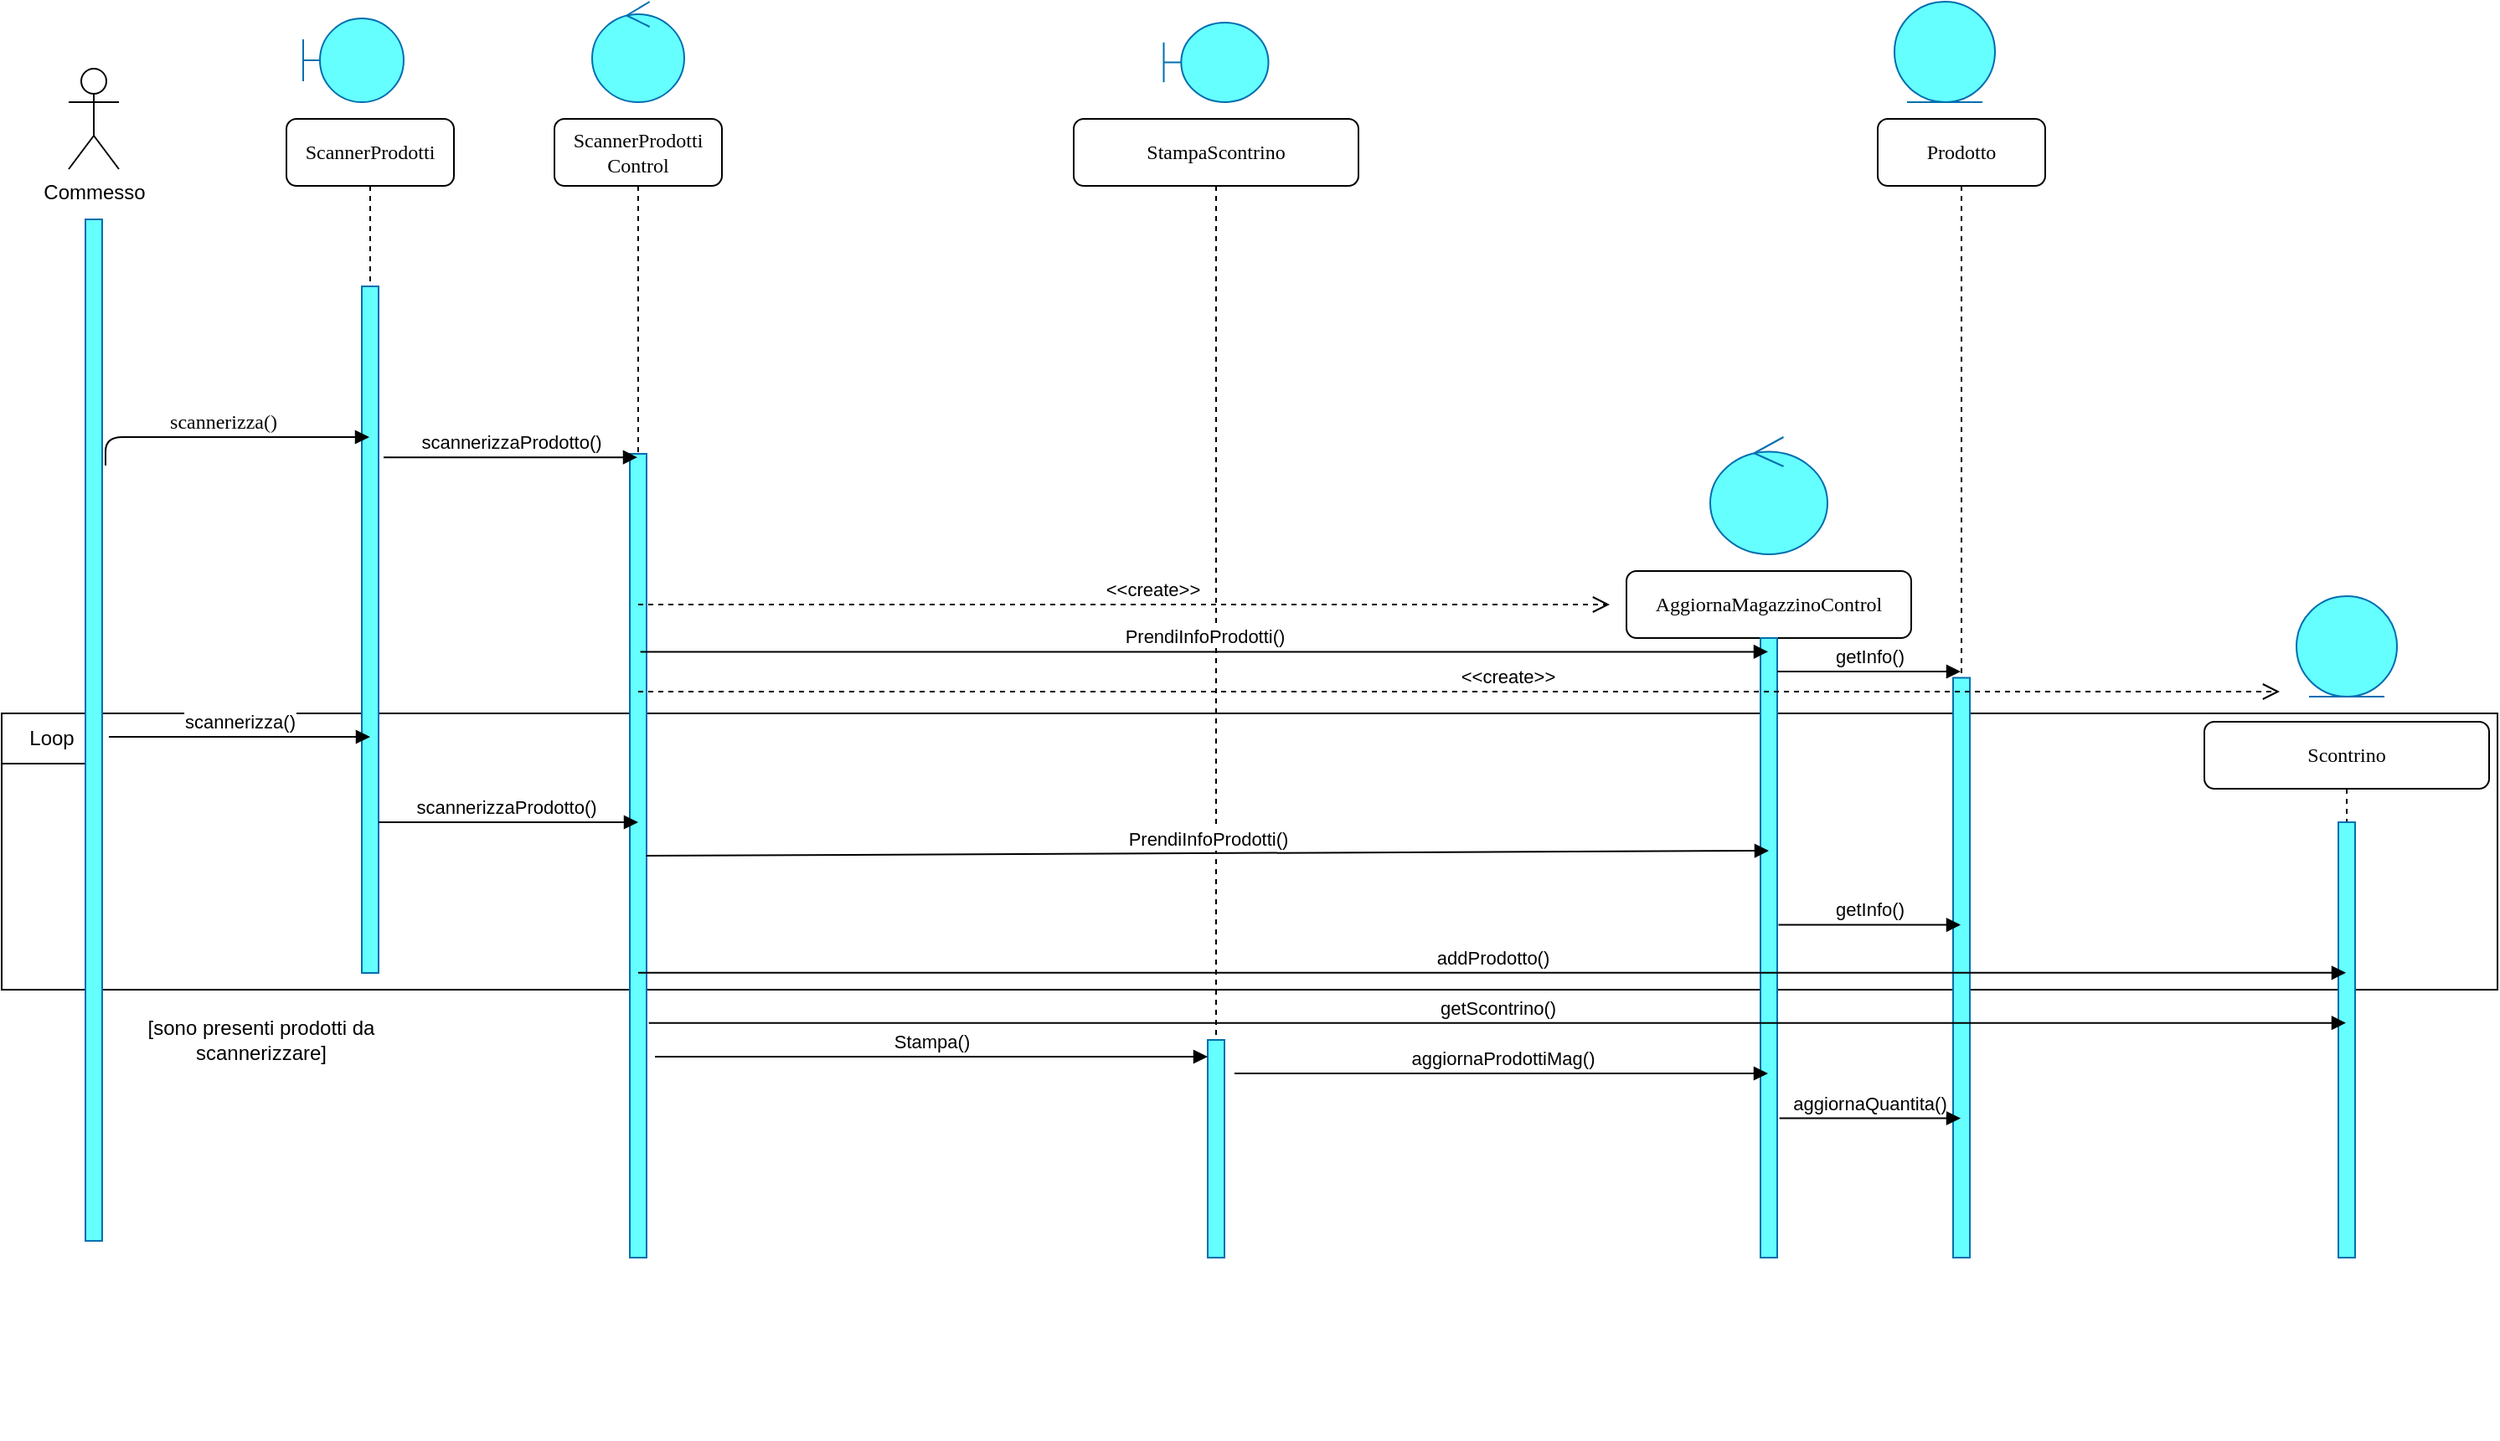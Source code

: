 <mxfile version="13.10.4" type="device"><diagram name="Page-1" id="13e1069c-82ec-6db2-03f1-153e76fe0fe0"><mxGraphModel dx="868" dy="444" grid="1" gridSize="10" guides="1" tooltips="1" connect="1" arrows="1" fold="1" page="1" pageScale="1" pageWidth="1100" pageHeight="850" background="#ffffff" math="0" shadow="0"><root><mxCell id="0"/><mxCell id="1" parent="0"/><mxCell id="zQcB3RNShXDPIGCvcEXA-2" value="Loop" style="shape=umlFrame;whiteSpace=wrap;html=1;" parent="1" vertex="1"><mxGeometry x="70" y="435" width="1490" height="165" as="geometry"/></mxCell><mxCell id="7baba1c4bc27f4b0-2" value="ScannerProdotti" style="shape=umlLifeline;perimeter=lifelinePerimeter;whiteSpace=wrap;html=1;container=1;collapsible=0;recursiveResize=0;outlineConnect=0;rounded=1;shadow=0;comic=0;labelBackgroundColor=none;strokeWidth=1;fontFamily=Verdana;fontSize=12;align=center;" parent="1" vertex="1"><mxGeometry x="240" y="80" width="100" height="510" as="geometry"/></mxCell><mxCell id="7baba1c4bc27f4b0-10" value="" style="html=1;points=[];perimeter=orthogonalPerimeter;rounded=0;shadow=0;comic=0;labelBackgroundColor=none;strokeWidth=1;fontFamily=Verdana;fontSize=12;align=center;strokeColor=#006EAF;fontColor=#ffffff;fillColor=#66FFFF;" parent="7baba1c4bc27f4b0-2" vertex="1"><mxGeometry x="45" y="100" width="10" height="410" as="geometry"/></mxCell><mxCell id="sH8My4Nuk2cVDS_fJ5RP-1" value="Commesso" style="shape=umlActor;verticalLabelPosition=bottom;verticalAlign=top;html=1;outlineConnect=0;" parent="1" vertex="1"><mxGeometry x="110" y="50" width="30" height="60" as="geometry"/></mxCell><mxCell id="sH8My4Nuk2cVDS_fJ5RP-3" value="" style="html=1;points=[];perimeter=orthogonalPerimeter;rounded=0;shadow=0;comic=0;labelBackgroundColor=none;strokeWidth=1;fontFamily=Verdana;fontSize=12;align=center;strokeColor=#006EAF;fontColor=#ffffff;fillColor=#66FFFF;" parent="1" vertex="1"><mxGeometry x="120" y="140" width="10" height="610" as="geometry"/></mxCell><mxCell id="sH8My4Nuk2cVDS_fJ5RP-10" value="ScannerProdotti&lt;br&gt;Control" style="shape=umlLifeline;perimeter=lifelinePerimeter;whiteSpace=wrap;html=1;container=1;collapsible=0;recursiveResize=0;outlineConnect=0;rounded=1;shadow=0;comic=0;labelBackgroundColor=none;strokeWidth=1;fontFamily=Verdana;fontSize=12;align=center;" parent="1" vertex="1"><mxGeometry x="400" y="80" width="100" height="680" as="geometry"/></mxCell><mxCell id="sH8My4Nuk2cVDS_fJ5RP-11" value="" style="html=1;points=[];perimeter=orthogonalPerimeter;rounded=0;shadow=0;comic=0;labelBackgroundColor=none;strokeWidth=1;fontFamily=Verdana;fontSize=12;align=center;strokeColor=#006EAF;fontColor=#ffffff;fillColor=#66FFFF;" parent="sH8My4Nuk2cVDS_fJ5RP-10" vertex="1"><mxGeometry x="45" y="200" width="10" height="480" as="geometry"/></mxCell><mxCell id="sH8My4Nuk2cVDS_fJ5RP-13" value="scannerizza()" style="html=1;verticalAlign=bottom;endArrow=block;labelBackgroundColor=none;fontFamily=Verdana;fontSize=12;edgeStyle=elbowEdgeStyle;elbow=vertical;exitX=1.2;exitY=0.241;exitDx=0;exitDy=0;exitPerimeter=0;" parent="1" source="sH8My4Nuk2cVDS_fJ5RP-3" target="7baba1c4bc27f4b0-2" edge="1"><mxGeometry relative="1" as="geometry"><mxPoint x="175" y="270" as="sourcePoint"/><mxPoint x="260" y="271" as="targetPoint"/><Array as="points"><mxPoint x="130" y="270"/></Array></mxGeometry></mxCell><mxCell id="sH8My4Nuk2cVDS_fJ5RP-15" value="scannerizzaProdotto()" style="html=1;verticalAlign=bottom;endArrow=block;exitX=1.3;exitY=0.249;exitDx=0;exitDy=0;exitPerimeter=0;" parent="1" source="7baba1c4bc27f4b0-10" target="sH8My4Nuk2cVDS_fJ5RP-10" edge="1"><mxGeometry width="80" relative="1" as="geometry"><mxPoint x="340" y="290" as="sourcePoint"/><mxPoint x="420" y="290" as="targetPoint"/></mxGeometry></mxCell><mxCell id="sH8My4Nuk2cVDS_fJ5RP-18" value="Scontrino" style="shape=umlLifeline;perimeter=lifelinePerimeter;whiteSpace=wrap;html=1;container=1;collapsible=0;recursiveResize=0;outlineConnect=0;rounded=1;shadow=0;comic=0;labelBackgroundColor=none;strokeWidth=1;fontFamily=Verdana;fontSize=12;align=center;" parent="1" vertex="1"><mxGeometry x="1385" y="440" width="170" height="320" as="geometry"/></mxCell><mxCell id="sH8My4Nuk2cVDS_fJ5RP-19" value="" style="html=1;points=[];perimeter=orthogonalPerimeter;rounded=0;shadow=0;comic=0;labelBackgroundColor=none;strokeWidth=1;fontFamily=Verdana;fontSize=12;align=center;strokeColor=#006EAF;fontColor=#ffffff;fillColor=#66FFFF;" parent="sH8My4Nuk2cVDS_fJ5RP-18" vertex="1"><mxGeometry x="80" y="60" width="10" height="260" as="geometry"/></mxCell><mxCell id="sH8My4Nuk2cVDS_fJ5RP-26" value="scannerizzaProdotto()" style="html=1;verticalAlign=bottom;endArrow=block;" parent="1" source="7baba1c4bc27f4b0-10" edge="1"><mxGeometry x="-0.029" width="80" relative="1" as="geometry"><mxPoint x="350" y="510" as="sourcePoint"/><mxPoint x="450" y="500" as="targetPoint"/><mxPoint as="offset"/></mxGeometry></mxCell><mxCell id="sH8My4Nuk2cVDS_fJ5RP-35" value="StampaScontrino" style="shape=umlLifeline;perimeter=lifelinePerimeter;whiteSpace=wrap;html=1;container=1;collapsible=0;recursiveResize=0;outlineConnect=0;rounded=1;shadow=0;comic=0;labelBackgroundColor=none;strokeWidth=1;fontFamily=Verdana;fontSize=12;align=center;" parent="1" vertex="1"><mxGeometry x="710" y="80" width="170" height="680" as="geometry"/></mxCell><mxCell id="sH8My4Nuk2cVDS_fJ5RP-36" value="" style="html=1;points=[];perimeter=orthogonalPerimeter;rounded=0;shadow=0;comic=0;labelBackgroundColor=none;strokeWidth=1;fontFamily=Verdana;fontSize=12;align=center;strokeColor=#006EAF;fontColor=#ffffff;fillColor=#66FFFF;" parent="sH8My4Nuk2cVDS_fJ5RP-35" vertex="1"><mxGeometry x="80" y="550" width="10" height="130" as="geometry"/></mxCell><mxCell id="sH8My4Nuk2cVDS_fJ5RP-38" style="edgeStyle=orthogonalEdgeStyle;rounded=0;orthogonalLoop=1;jettySize=auto;html=1;exitX=0.5;exitY=1;exitDx=0;exitDy=0;" parent="1" edge="1"><mxGeometry relative="1" as="geometry"><mxPoint x="845" y="860" as="sourcePoint"/><mxPoint x="845" y="860" as="targetPoint"/></mxGeometry></mxCell><mxCell id="sH8My4Nuk2cVDS_fJ5RP-50" value="scannerizza()" style="html=1;verticalAlign=bottom;endArrow=block;" parent="1" edge="1"><mxGeometry width="80" relative="1" as="geometry"><mxPoint x="134" y="449" as="sourcePoint"/><mxPoint x="290" y="449" as="targetPoint"/></mxGeometry></mxCell><mxCell id="auSl2eYFC8AfyfDRsDjs-1" value="AggiornaMagazzinoControl" style="shape=umlLifeline;perimeter=lifelinePerimeter;whiteSpace=wrap;html=1;container=1;collapsible=0;recursiveResize=0;outlineConnect=0;rounded=1;shadow=0;comic=0;labelBackgroundColor=none;strokeWidth=1;fontFamily=Verdana;fontSize=12;align=center;" parent="1" vertex="1"><mxGeometry x="1040" y="350" width="170" height="410" as="geometry"/></mxCell><mxCell id="auSl2eYFC8AfyfDRsDjs-2" value="" style="html=1;points=[];perimeter=orthogonalPerimeter;rounded=0;shadow=0;comic=0;labelBackgroundColor=none;strokeWidth=1;fontFamily=Verdana;fontSize=12;align=center;strokeColor=#006EAF;fontColor=#ffffff;fillColor=#66FFFF;" parent="auSl2eYFC8AfyfDRsDjs-1" vertex="1"><mxGeometry x="80" y="40" width="10" height="370" as="geometry"/></mxCell><mxCell id="auSl2eYFC8AfyfDRsDjs-4" value="aggiornaProdottiMag()" style="html=1;verticalAlign=bottom;endArrow=block;" parent="1" target="auSl2eYFC8AfyfDRsDjs-1" edge="1"><mxGeometry width="80" relative="1" as="geometry"><mxPoint x="806" y="650" as="sourcePoint"/><mxPoint x="1118" y="707" as="targetPoint"/></mxGeometry></mxCell><mxCell id="Ua8JYW9c4zgVRRNCKArl-1" value="" style="shape=umlBoundary;whiteSpace=wrap;html=1;strokeColor=#006EAF;fontColor=#ffffff;fillColor=#66FFFF;" parent="1" vertex="1"><mxGeometry x="250" y="20" width="60" height="50" as="geometry"/></mxCell><mxCell id="Ua8JYW9c4zgVRRNCKArl-2" value="" style="ellipse;shape=umlControl;whiteSpace=wrap;html=1;strokeColor=#006EAF;fontColor=#ffffff;fillColor=#66FFFF;" parent="1" vertex="1"><mxGeometry x="422.5" y="10" width="55" height="60" as="geometry"/></mxCell><mxCell id="Ua8JYW9c4zgVRRNCKArl-3" value="" style="ellipse;shape=umlEntity;whiteSpace=wrap;html=1;strokeColor=#006EAF;fontColor=#ffffff;fillColor=#66FFFF;" parent="1" vertex="1"><mxGeometry x="1440" y="365" width="60" height="60" as="geometry"/></mxCell><mxCell id="Ua8JYW9c4zgVRRNCKArl-6" value="" style="ellipse;shape=umlControl;whiteSpace=wrap;html=1;strokeColor=#006EAF;fontColor=#ffffff;fillColor=#66FFFF;" parent="1" vertex="1"><mxGeometry x="1090" y="270" width="70" height="70" as="geometry"/></mxCell><mxCell id="UHVrx-tv4O6AK7XMT6zp-3" value="PrendiInfoProdotti()" style="html=1;verticalAlign=bottom;endArrow=block;exitX=0.513;exitY=0.468;exitDx=0;exitDy=0;exitPerimeter=0;" parent="1" source="sH8My4Nuk2cVDS_fJ5RP-10" target="auSl2eYFC8AfyfDRsDjs-1" edge="1"><mxGeometry width="80" relative="1" as="geometry"><mxPoint x="610" y="400" as="sourcePoint"/><mxPoint x="1108.57" y="400.5" as="targetPoint"/></mxGeometry></mxCell><mxCell id="UHVrx-tv4O6AK7XMT6zp-4" value="Prodotto" style="shape=umlLifeline;perimeter=lifelinePerimeter;whiteSpace=wrap;html=1;container=1;collapsible=0;recursiveResize=0;outlineConnect=0;rounded=1;shadow=0;comic=0;labelBackgroundColor=none;strokeWidth=1;fontFamily=Verdana;fontSize=12;align=center;" parent="1" vertex="1"><mxGeometry x="1190" y="80" width="100" height="680" as="geometry"/></mxCell><mxCell id="UHVrx-tv4O6AK7XMT6zp-5" value="" style="html=1;points=[];perimeter=orthogonalPerimeter;rounded=0;shadow=0;comic=0;labelBackgroundColor=none;strokeWidth=1;fontFamily=Verdana;fontSize=12;align=center;strokeColor=#006EAF;fontColor=#ffffff;fillColor=#66FFFF;" parent="UHVrx-tv4O6AK7XMT6zp-4" vertex="1"><mxGeometry x="45" y="333.75" width="10" height="346.25" as="geometry"/></mxCell><mxCell id="UHVrx-tv4O6AK7XMT6zp-6" value="" style="ellipse;shape=umlEntity;whiteSpace=wrap;html=1;strokeColor=#006EAF;fontColor=#ffffff;fillColor=#66FFFF;" parent="1" vertex="1"><mxGeometry x="1200" y="10" width="60" height="60" as="geometry"/></mxCell><mxCell id="UHVrx-tv4O6AK7XMT6zp-7" value="getInfo()" style="html=1;verticalAlign=bottom;endArrow=block;" parent="1" target="UHVrx-tv4O6AK7XMT6zp-4" edge="1"><mxGeometry width="80" relative="1" as="geometry"><mxPoint x="1130" y="410" as="sourcePoint"/><mxPoint x="1129" y="409.75" as="targetPoint"/></mxGeometry></mxCell><mxCell id="UHVrx-tv4O6AK7XMT6zp-8" value="PrendiInfoProdotti()" style="html=1;verticalAlign=bottom;endArrow=block;exitX=0.967;exitY=0.5;exitDx=0;exitDy=0;exitPerimeter=0;" parent="1" source="sH8My4Nuk2cVDS_fJ5RP-11" edge="1"><mxGeometry width="80" relative="1" as="geometry"><mxPoint x="610" y="520" as="sourcePoint"/><mxPoint x="1125" y="517" as="targetPoint"/></mxGeometry></mxCell><mxCell id="UHVrx-tv4O6AK7XMT6zp-9" value="getInfo()" style="html=1;verticalAlign=bottom;endArrow=block;exitX=1.076;exitY=0.463;exitDx=0;exitDy=0;exitPerimeter=0;" parent="1" source="auSl2eYFC8AfyfDRsDjs-2" target="UHVrx-tv4O6AK7XMT6zp-4" edge="1"><mxGeometry width="80" relative="1" as="geometry"><mxPoint x="1140" y="420" as="sourcePoint"/><mxPoint x="1239.5" y="420" as="targetPoint"/></mxGeometry></mxCell><mxCell id="sH8My4Nuk2cVDS_fJ5RP-32" value="[sono presenti prodotti da scannerizzare]" style="text;html=1;strokeColor=none;fillColor=none;align=center;verticalAlign=middle;whiteSpace=wrap;rounded=0;" parent="1" vertex="1"><mxGeometry x="140" y="620" width="170" height="20" as="geometry"/></mxCell><mxCell id="sH8My4Nuk2cVDS_fJ5RP-33" style="edgeStyle=orthogonalEdgeStyle;rounded=0;orthogonalLoop=1;jettySize=auto;html=1;exitX=0.5;exitY=1;exitDx=0;exitDy=0;" parent="1" source="sH8My4Nuk2cVDS_fJ5RP-32" target="sH8My4Nuk2cVDS_fJ5RP-32" edge="1"><mxGeometry relative="1" as="geometry"/></mxCell><mxCell id="Ua8JYW9c4zgVRRNCKArl-4" value="" style="shape=umlBoundary;whiteSpace=wrap;html=1;strokeColor=#006EAF;fontColor=#ffffff;fillColor=#66FFFF;" parent="1" vertex="1"><mxGeometry x="763.75" y="22.5" width="62.5" height="47.5" as="geometry"/></mxCell><mxCell id="UHVrx-tv4O6AK7XMT6zp-11" value="Stampa()" style="html=1;verticalAlign=bottom;endArrow=block;" parent="1" target="sH8My4Nuk2cVDS_fJ5RP-36" edge="1"><mxGeometry width="80" relative="1" as="geometry"><mxPoint x="460" y="640" as="sourcePoint"/><mxPoint x="1128" y="717" as="targetPoint"/></mxGeometry></mxCell><mxCell id="UHVrx-tv4O6AK7XMT6zp-12" value="aggiornaQuantita()" style="html=1;verticalAlign=bottom;endArrow=block;exitX=1.133;exitY=0.775;exitDx=0;exitDy=0;exitPerimeter=0;" parent="1" source="auSl2eYFC8AfyfDRsDjs-2" target="UHVrx-tv4O6AK7XMT6zp-4" edge="1"><mxGeometry width="80" relative="1" as="geometry"><mxPoint x="1130" y="657" as="sourcePoint"/><mxPoint x="1134.5" y="656.94" as="targetPoint"/></mxGeometry></mxCell><mxCell id="lD2uDEo6IUQ5VPzz4h47-5" value="&amp;lt;&amp;lt;create&amp;gt;&amp;gt;" style="html=1;verticalAlign=bottom;endArrow=open;dashed=1;endSize=8;strokeColor=#000000;" parent="1" source="sH8My4Nuk2cVDS_fJ5RP-10" edge="1"><mxGeometry x="0.059" relative="1" as="geometry"><mxPoint x="465" y="300" as="sourcePoint"/><mxPoint x="1030" y="370" as="targetPoint"/><mxPoint as="offset"/></mxGeometry></mxCell><mxCell id="lD2uDEo6IUQ5VPzz4h47-2" value="&amp;lt;&amp;lt;create&amp;gt;&amp;gt;" style="html=1;verticalAlign=bottom;endArrow=open;dashed=1;endSize=8;strokeColor=#000000;" parent="1" source="sH8My4Nuk2cVDS_fJ5RP-10" edge="1"><mxGeometry x="0.059" relative="1" as="geometry"><mxPoint x="1250" y="422" as="sourcePoint"/><mxPoint x="1430" y="422" as="targetPoint"/><mxPoint as="offset"/></mxGeometry></mxCell><mxCell id="w7QGEd-3x2D-qsuf99Tq-1" value="addProdotto()" style="html=1;verticalAlign=bottom;endArrow=block;exitX=0.255;exitY=0.939;exitDx=0;exitDy=0;exitPerimeter=0;" parent="1" source="zQcB3RNShXDPIGCvcEXA-2" target="sH8My4Nuk2cVDS_fJ5RP-18" edge="1"><mxGeometry width="80" relative="1" as="geometry"><mxPoint x="1130" y="590" as="sourcePoint"/><mxPoint x="1341.43" y="589.995" as="targetPoint"/></mxGeometry></mxCell><mxCell id="w7QGEd-3x2D-qsuf99Tq-4" value="getScontrino()" style="html=1;verticalAlign=bottom;endArrow=block;exitX=1.133;exitY=0.708;exitDx=0;exitDy=0;exitPerimeter=0;" parent="1" source="sH8My4Nuk2cVDS_fJ5RP-11" target="sH8My4Nuk2cVDS_fJ5RP-18" edge="1"><mxGeometry width="80" relative="1" as="geometry"><mxPoint x="470.0" y="650" as="sourcePoint"/><mxPoint x="800" y="650" as="targetPoint"/></mxGeometry></mxCell></root></mxGraphModel></diagram></mxfile>